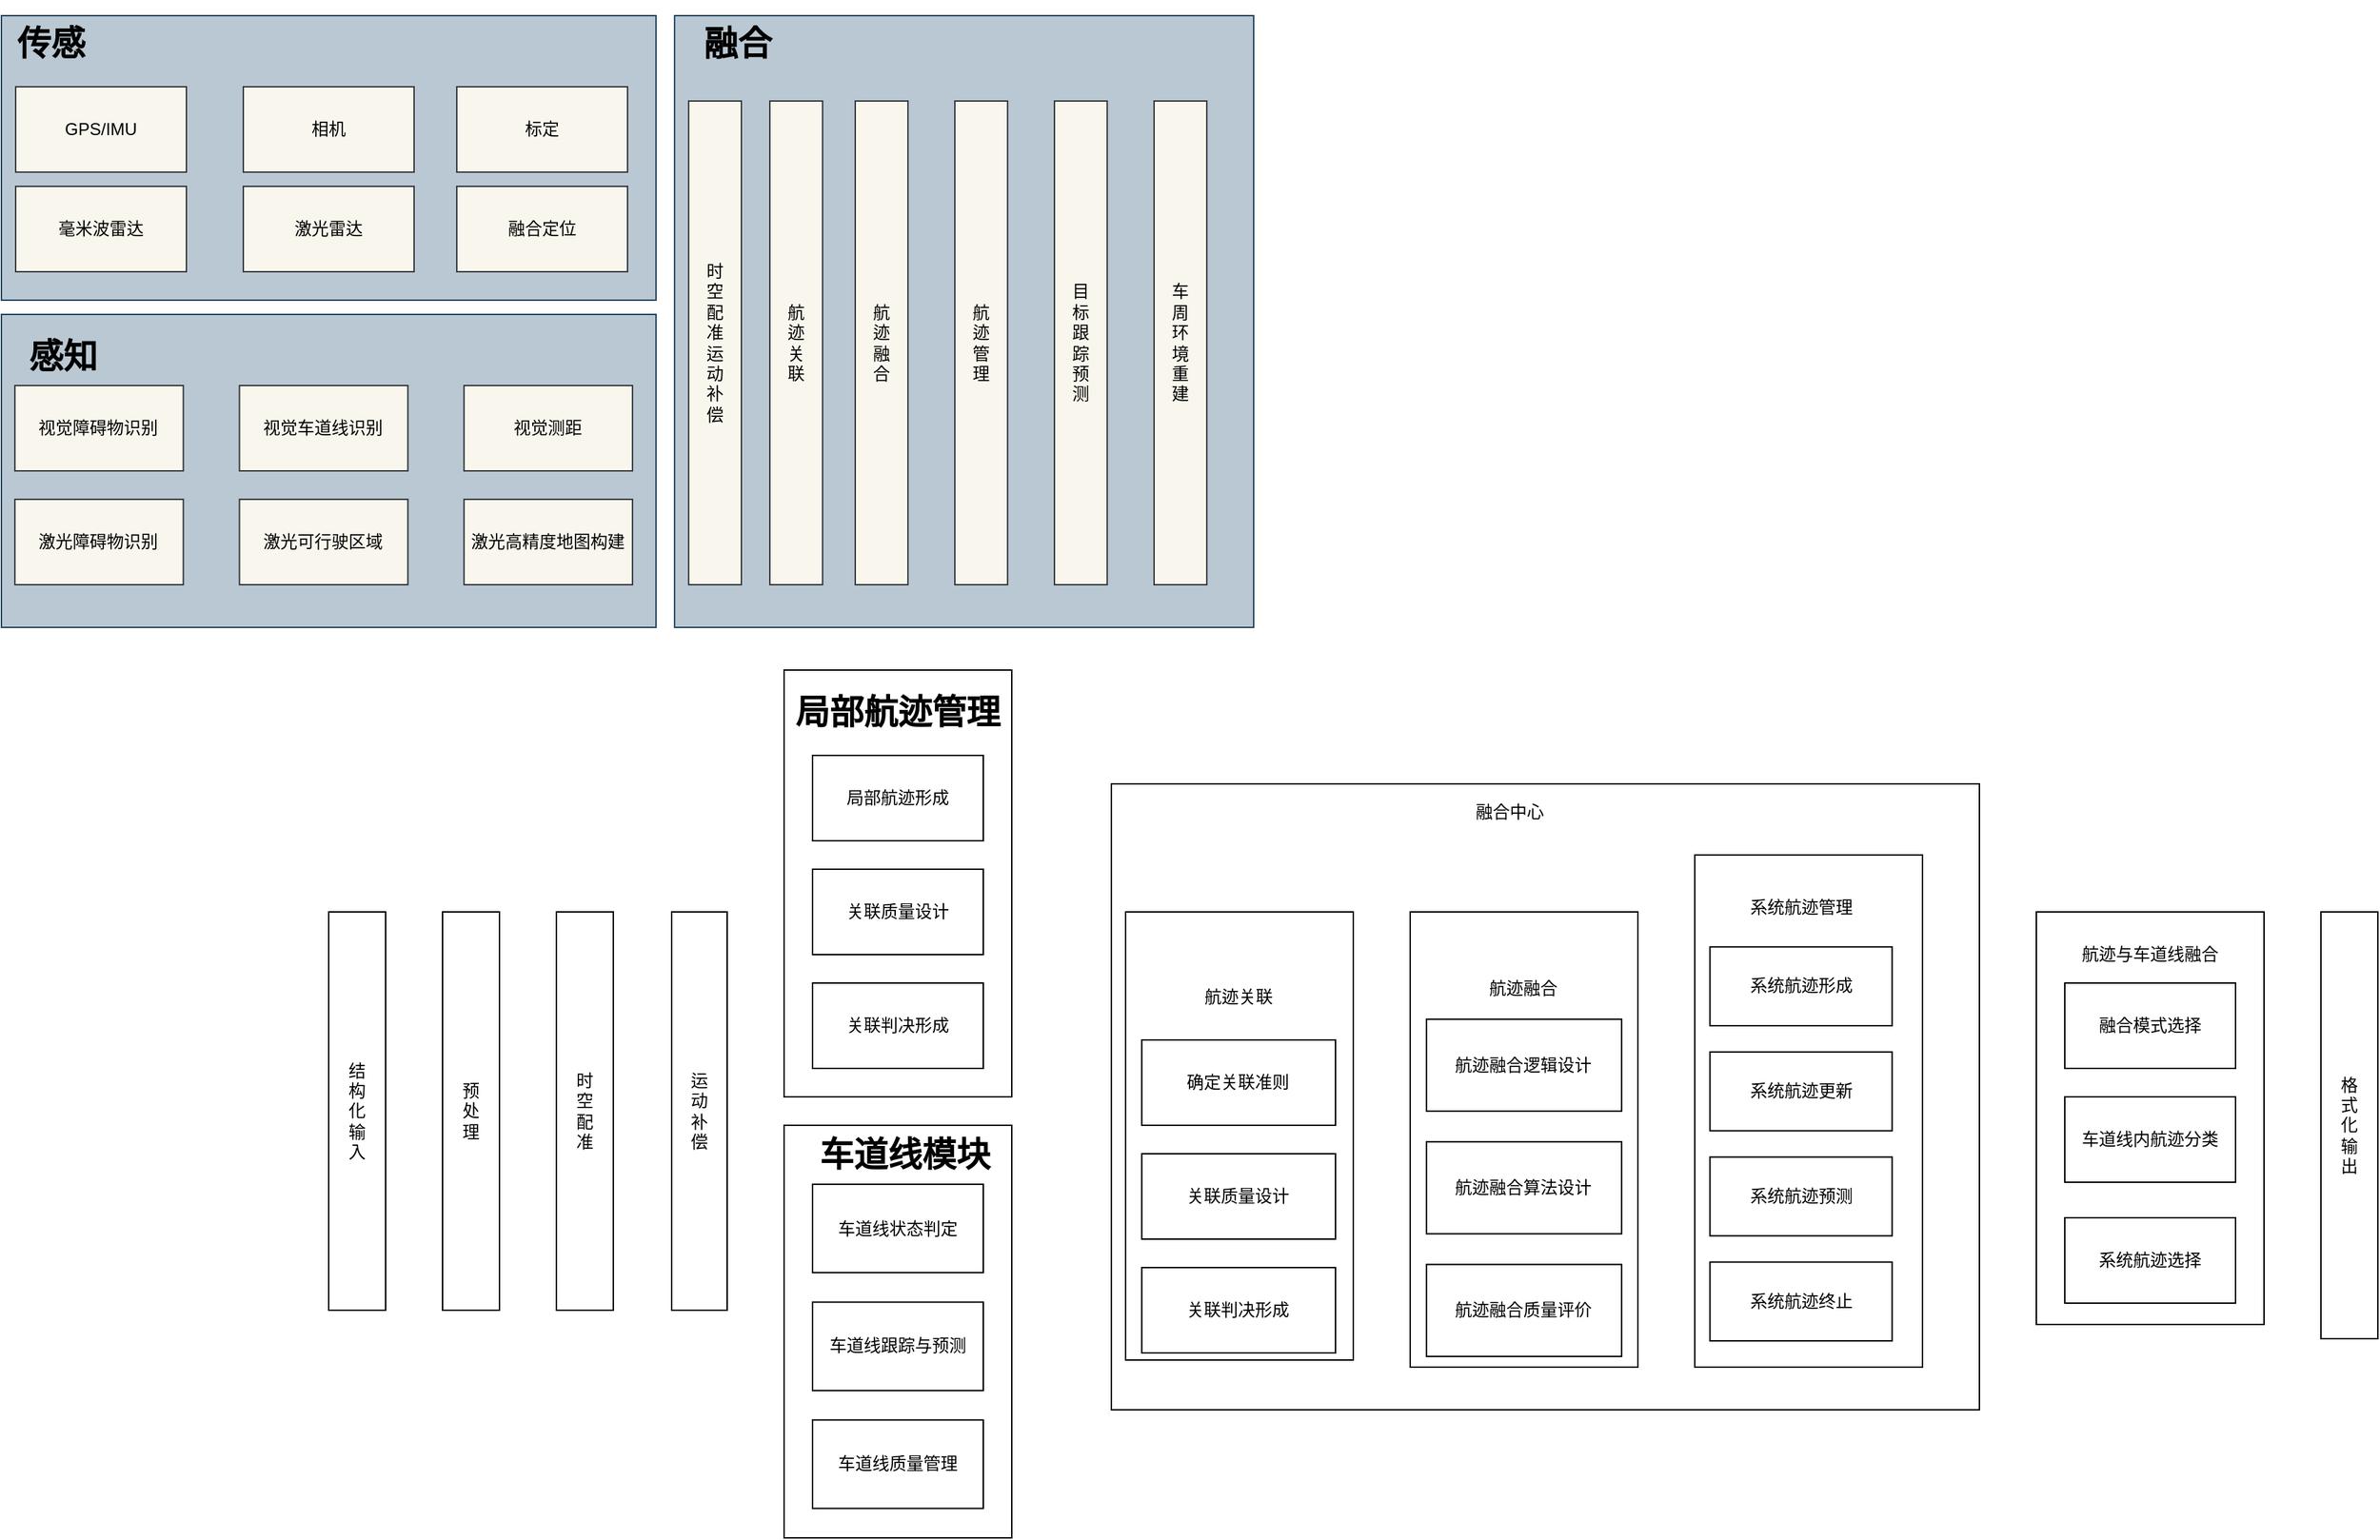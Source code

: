 <mxfile version="14.6.12" type="github">
  <diagram id="O4AEN3zp3_15e8FMVuli" name="第 1 页">
    <mxGraphModel dx="2076" dy="1014" grid="1" gridSize="10" guides="1" tooltips="1" connect="1" arrows="1" fold="1" page="1" pageScale="1" pageWidth="3300" pageHeight="4681" math="0" shadow="0">
      <root>
        <mxCell id="0" />
        <mxCell id="1" parent="0" />
        <mxCell id="v2yGj6eZFDMTaT8g41tm-107" value="" style="group" vertex="1" connectable="0" parent="1">
          <mxGeometry x="910" y="670" width="610" height="440" as="geometry" />
        </mxCell>
        <mxCell id="3C201Es5-cZDIYYvgIIJ-87" value="" style="rounded=0;whiteSpace=wrap;html=1;" parent="v2yGj6eZFDMTaT8g41tm-107" vertex="1">
          <mxGeometry width="610" height="440" as="geometry" />
        </mxCell>
        <mxCell id="3C201Es5-cZDIYYvgIIJ-88" value="融合中心" style="text;html=1;strokeColor=none;fillColor=none;align=center;verticalAlign=middle;whiteSpace=wrap;rounded=0;" parent="v2yGj6eZFDMTaT8g41tm-107" vertex="1">
          <mxGeometry x="250" y="10" width="60" height="20" as="geometry" />
        </mxCell>
        <mxCell id="3C201Es5-cZDIYYvgIIJ-50" value="" style="group;fillColor=#f5f5f5;strokeColor=#666666;fontColor=#333333;" parent="1" vertex="1" connectable="0">
          <mxGeometry x="130" y="130" width="460" height="200" as="geometry" />
        </mxCell>
        <mxCell id="3C201Es5-cZDIYYvgIIJ-47" value="" style="rounded=0;whiteSpace=wrap;html=1;fillColor=#bac8d3;strokeColor=#23445d;" parent="3C201Es5-cZDIYYvgIIJ-50" vertex="1">
          <mxGeometry width="460" height="200" as="geometry" />
        </mxCell>
        <mxCell id="3C201Es5-cZDIYYvgIIJ-40" value="GPS/IMU" style="rounded=0;whiteSpace=wrap;html=1;fillColor=#f9f7ed;strokeColor=#36393d;" parent="3C201Es5-cZDIYYvgIIJ-50" vertex="1">
          <mxGeometry x="10" y="50" width="120" height="60" as="geometry" />
        </mxCell>
        <mxCell id="3C201Es5-cZDIYYvgIIJ-41" value="相机" style="rounded=0;whiteSpace=wrap;html=1;fillColor=#f9f7ed;strokeColor=#36393d;" parent="3C201Es5-cZDIYYvgIIJ-50" vertex="1">
          <mxGeometry x="170" y="50" width="120" height="60" as="geometry" />
        </mxCell>
        <mxCell id="3C201Es5-cZDIYYvgIIJ-42" value="毫米波雷达" style="rounded=0;whiteSpace=wrap;html=1;fillColor=#f9f7ed;strokeColor=#36393d;" parent="3C201Es5-cZDIYYvgIIJ-50" vertex="1">
          <mxGeometry x="10" y="120" width="120" height="60" as="geometry" />
        </mxCell>
        <mxCell id="3C201Es5-cZDIYYvgIIJ-43" value="激光雷达" style="rounded=0;whiteSpace=wrap;html=1;fillColor=#f9f7ed;strokeColor=#36393d;" parent="3C201Es5-cZDIYYvgIIJ-50" vertex="1">
          <mxGeometry x="170" y="120" width="120" height="60" as="geometry" />
        </mxCell>
        <mxCell id="3C201Es5-cZDIYYvgIIJ-44" value="标定" style="rounded=0;whiteSpace=wrap;html=1;fillColor=#f9f7ed;strokeColor=#36393d;" parent="3C201Es5-cZDIYYvgIIJ-50" vertex="1">
          <mxGeometry x="320" y="50" width="120" height="60" as="geometry" />
        </mxCell>
        <mxCell id="3C201Es5-cZDIYYvgIIJ-45" value="融合定位" style="rounded=0;whiteSpace=wrap;html=1;fillColor=#f9f7ed;strokeColor=#36393d;" parent="3C201Es5-cZDIYYvgIIJ-50" vertex="1">
          <mxGeometry x="320" y="120" width="120" height="60" as="geometry" />
        </mxCell>
        <mxCell id="3C201Es5-cZDIYYvgIIJ-49" value="&lt;h1&gt;传感&lt;/h1&gt;" style="text;html=1;strokeColor=none;fillColor=none;align=center;verticalAlign=middle;whiteSpace=wrap;rounded=0;" parent="3C201Es5-cZDIYYvgIIJ-50" vertex="1">
          <mxGeometry y="10" width="70" height="20" as="geometry" />
        </mxCell>
        <mxCell id="3C201Es5-cZDIYYvgIIJ-58" value="" style="group;fillColor=none;" parent="1" vertex="1" connectable="0">
          <mxGeometry x="603.06" y="130" width="406.94" height="430" as="geometry" />
        </mxCell>
        <mxCell id="3C201Es5-cZDIYYvgIIJ-17" value="" style="rounded=0;whiteSpace=wrap;html=1;fillColor=#bac8d3;strokeColor=#23445d;" parent="3C201Es5-cZDIYYvgIIJ-58" vertex="1">
          <mxGeometry width="406.94" height="430" as="geometry" />
        </mxCell>
        <mxCell id="3C201Es5-cZDIYYvgIIJ-8" value="&lt;div align=&quot;center&quot;&gt;时&lt;/div&gt;&lt;div align=&quot;center&quot;&gt;空&lt;/div&gt;&lt;div align=&quot;center&quot;&gt;配&lt;/div&gt;&lt;div align=&quot;center&quot;&gt;准&lt;/div&gt;&lt;div align=&quot;center&quot;&gt;运&lt;/div&gt;&lt;div align=&quot;center&quot;&gt;动&lt;/div&gt;&lt;div align=&quot;center&quot;&gt;补&lt;/div&gt;&lt;div align=&quot;center&quot;&gt;偿&lt;/div&gt;" style="rounded=0;whiteSpace=wrap;html=1;fillColor=#f9f7ed;strokeColor=#36393d;align=center;" parent="3C201Es5-cZDIYYvgIIJ-58" vertex="1">
          <mxGeometry x="9.87" y="60" width="37.07" height="340" as="geometry" />
        </mxCell>
        <mxCell id="3C201Es5-cZDIYYvgIIJ-19" value="&lt;h1&gt;融合&lt;/h1&gt;" style="text;html=1;strokeColor=none;fillColor=none;align=center;verticalAlign=middle;whiteSpace=wrap;rounded=0;" parent="3C201Es5-cZDIYYvgIIJ-58" vertex="1">
          <mxGeometry x="9.865" y="10" width="69.048" height="20" as="geometry" />
        </mxCell>
        <mxCell id="3C201Es5-cZDIYYvgIIJ-51" value="&lt;div align=&quot;center&quot;&gt;航&lt;/div&gt;&lt;div align=&quot;center&quot;&gt;迹&lt;/div&gt;&lt;div align=&quot;center&quot;&gt;关&lt;/div&gt;&lt;div align=&quot;center&quot;&gt;联&lt;br&gt;&lt;/div&gt;" style="rounded=0;whiteSpace=wrap;html=1;fillColor=#f9f7ed;strokeColor=#36393d;align=center;" parent="3C201Es5-cZDIYYvgIIJ-58" vertex="1">
          <mxGeometry x="66.94" y="60" width="37.07" height="340" as="geometry" />
        </mxCell>
        <mxCell id="3C201Es5-cZDIYYvgIIJ-53" value="&lt;div align=&quot;center&quot;&gt;航&lt;/div&gt;&lt;div align=&quot;center&quot;&gt;迹&lt;/div&gt;&lt;div align=&quot;center&quot;&gt;融&lt;/div&gt;&lt;div align=&quot;center&quot;&gt;合&lt;br&gt;&lt;/div&gt;" style="rounded=0;whiteSpace=wrap;html=1;fillColor=#f9f7ed;strokeColor=#36393d;align=center;" parent="3C201Es5-cZDIYYvgIIJ-58" vertex="1">
          <mxGeometry x="126.94" y="60" width="37.07" height="340" as="geometry" />
        </mxCell>
        <mxCell id="3C201Es5-cZDIYYvgIIJ-54" value="&lt;div align=&quot;center&quot;&gt;航&lt;/div&gt;&lt;div align=&quot;center&quot;&gt;迹&lt;/div&gt;&lt;div align=&quot;center&quot;&gt;管&lt;/div&gt;&lt;div align=&quot;center&quot;&gt;理&lt;br&gt;&lt;/div&gt;" style="rounded=0;whiteSpace=wrap;html=1;fillColor=#f9f7ed;strokeColor=#36393d;align=center;" parent="3C201Es5-cZDIYYvgIIJ-58" vertex="1">
          <mxGeometry x="196.94" y="60" width="37.07" height="340" as="geometry" />
        </mxCell>
        <mxCell id="3C201Es5-cZDIYYvgIIJ-56" value="&lt;div&gt;目&lt;/div&gt;&lt;div&gt;标&lt;/div&gt;&lt;div&gt;跟&lt;/div&gt;&lt;div&gt;踪&lt;/div&gt;&lt;div&gt;预&lt;/div&gt;&lt;div&gt;测&lt;/div&gt;" style="rounded=0;whiteSpace=wrap;html=1;fillColor=#f9f7ed;strokeColor=#36393d;align=center;" parent="3C201Es5-cZDIYYvgIIJ-58" vertex="1">
          <mxGeometry x="266.94" y="60" width="37.07" height="340" as="geometry" />
        </mxCell>
        <mxCell id="3C201Es5-cZDIYYvgIIJ-57" value="&lt;div&gt;车&lt;/div&gt;&lt;div&gt;周&lt;/div&gt;&lt;div&gt;环&lt;/div&gt;&lt;div&gt;境&lt;/div&gt;&lt;div&gt;重&lt;/div&gt;&lt;div&gt;建&lt;/div&gt;" style="rounded=0;whiteSpace=wrap;html=1;fillColor=#f9f7ed;strokeColor=#36393d;align=center;" parent="3C201Es5-cZDIYYvgIIJ-58" vertex="1">
          <mxGeometry x="336.94" y="60" width="37.07" height="340" as="geometry" />
        </mxCell>
        <mxCell id="3C201Es5-cZDIYYvgIIJ-60" value="" style="group" parent="1" vertex="1" connectable="0">
          <mxGeometry x="130" y="340" width="460" height="220" as="geometry" />
        </mxCell>
        <mxCell id="3C201Es5-cZDIYYvgIIJ-16" value="" style="rounded=0;whiteSpace=wrap;html=1;fillColor=#bac8d3;strokeColor=#23445d;" parent="3C201Es5-cZDIYYvgIIJ-60" vertex="1">
          <mxGeometry width="460" height="220" as="geometry" />
        </mxCell>
        <mxCell id="3C201Es5-cZDIYYvgIIJ-1" value="视觉障碍物识别" style="rounded=0;whiteSpace=wrap;html=1;fillColor=#f9f7ed;strokeColor=#36393d;" parent="3C201Es5-cZDIYYvgIIJ-60" vertex="1">
          <mxGeometry x="9.456" y="50" width="118.367" height="60" as="geometry" />
        </mxCell>
        <mxCell id="3C201Es5-cZDIYYvgIIJ-2" value="视觉车道线识别" style="rounded=0;whiteSpace=wrap;html=1;fillColor=#f9f7ed;strokeColor=#36393d;" parent="3C201Es5-cZDIYYvgIIJ-60" vertex="1">
          <mxGeometry x="167.279" y="50" width="118.367" height="60" as="geometry" />
        </mxCell>
        <mxCell id="3C201Es5-cZDIYYvgIIJ-3" value="视觉测距" style="rounded=0;whiteSpace=wrap;html=1;fillColor=#f9f7ed;strokeColor=#36393d;" parent="3C201Es5-cZDIYYvgIIJ-60" vertex="1">
          <mxGeometry x="325.102" y="50" width="118.367" height="60" as="geometry" />
        </mxCell>
        <mxCell id="3C201Es5-cZDIYYvgIIJ-5" value="激光可行驶区域" style="rounded=0;whiteSpace=wrap;html=1;fillColor=#f9f7ed;strokeColor=#36393d;" parent="3C201Es5-cZDIYYvgIIJ-60" vertex="1">
          <mxGeometry x="167.279" y="130" width="118.367" height="60" as="geometry" />
        </mxCell>
        <mxCell id="3C201Es5-cZDIYYvgIIJ-6" value="激光障碍物识别" style="rounded=0;whiteSpace=wrap;html=1;fillColor=#f9f7ed;strokeColor=#36393d;" parent="3C201Es5-cZDIYYvgIIJ-60" vertex="1">
          <mxGeometry x="9.456" y="130" width="118.367" height="60" as="geometry" />
        </mxCell>
        <mxCell id="3C201Es5-cZDIYYvgIIJ-7" value="激光高精度地图构建" style="rounded=0;whiteSpace=wrap;html=1;fillColor=#f9f7ed;strokeColor=#36393d;" parent="3C201Es5-cZDIYYvgIIJ-60" vertex="1">
          <mxGeometry x="325.102" y="130" width="118.367" height="60" as="geometry" />
        </mxCell>
        <mxCell id="3C201Es5-cZDIYYvgIIJ-18" value="&lt;h1&gt;感知&lt;/h1&gt;" style="text;html=1;strokeColor=none;fillColor=none;align=center;verticalAlign=middle;whiteSpace=wrap;rounded=0;" parent="3C201Es5-cZDIYYvgIIJ-60" vertex="1">
          <mxGeometry x="9.456" y="20" width="69.048" height="20" as="geometry" />
        </mxCell>
        <mxCell id="3C201Es5-cZDIYYvgIIJ-61" value="&lt;div&gt;结&lt;/div&gt;&lt;div&gt;构&lt;/div&gt;&lt;div&gt;化&lt;/div&gt;&lt;div&gt;输&lt;/div&gt;&lt;div&gt;入&lt;/div&gt;" style="rounded=0;whiteSpace=wrap;html=1;" parent="1" vertex="1">
          <mxGeometry x="360" y="760" width="40" height="280" as="geometry" />
        </mxCell>
        <mxCell id="3C201Es5-cZDIYYvgIIJ-64" value="&lt;div&gt;预&lt;/div&gt;&lt;div&gt;处&lt;/div&gt;&lt;div&gt;理&lt;/div&gt;" style="rounded=0;whiteSpace=wrap;html=1;" parent="1" vertex="1">
          <mxGeometry x="440" y="760" width="40" height="280" as="geometry" />
        </mxCell>
        <mxCell id="3C201Es5-cZDIYYvgIIJ-65" value="&lt;div&gt;时&lt;/div&gt;&lt;div&gt;空&lt;/div&gt;&lt;div&gt;配&lt;/div&gt;&lt;div&gt;准&lt;/div&gt;" style="rounded=0;whiteSpace=wrap;html=1;" parent="1" vertex="1">
          <mxGeometry x="520" y="760" width="40" height="280" as="geometry" />
        </mxCell>
        <mxCell id="3C201Es5-cZDIYYvgIIJ-66" value="&lt;div&gt;运&lt;/div&gt;&lt;div&gt;动&lt;/div&gt;&lt;div&gt;补&lt;/div&gt;&lt;div&gt;偿&lt;/div&gt;" style="rounded=0;whiteSpace=wrap;html=1;" parent="1" vertex="1">
          <mxGeometry x="601" y="760" width="39" height="280" as="geometry" />
        </mxCell>
        <mxCell id="3C201Es5-cZDIYYvgIIJ-86" value="&lt;div&gt;格&lt;/div&gt;&lt;div&gt;式&lt;/div&gt;&lt;div&gt;化&lt;/div&gt;&lt;div&gt;输&lt;/div&gt;&lt;div&gt;出&lt;/div&gt;" style="rounded=0;whiteSpace=wrap;html=1;" parent="1" vertex="1">
          <mxGeometry x="1760" y="760" width="40" height="300" as="geometry" />
        </mxCell>
        <mxCell id="3C201Es5-cZDIYYvgIIJ-95" value="" style="group" parent="1" vertex="1" connectable="0">
          <mxGeometry x="680" y="910" width="160" height="290" as="geometry" />
        </mxCell>
        <mxCell id="3C201Es5-cZDIYYvgIIJ-92" value="" style="rounded=0;whiteSpace=wrap;html=1;" parent="3C201Es5-cZDIYYvgIIJ-95" vertex="1">
          <mxGeometry width="160" height="290" as="geometry" />
        </mxCell>
        <mxCell id="3C201Es5-cZDIYYvgIIJ-89" value="车道线状态判定" style="rounded=0;whiteSpace=wrap;html=1;" parent="3C201Es5-cZDIYYvgIIJ-95" vertex="1">
          <mxGeometry x="20" y="41.429" width="120" height="62.143" as="geometry" />
        </mxCell>
        <mxCell id="3C201Es5-cZDIYYvgIIJ-90" value="车道线跟踪与预测" style="rounded=0;whiteSpace=wrap;html=1;" parent="3C201Es5-cZDIYYvgIIJ-95" vertex="1">
          <mxGeometry x="20" y="124.286" width="120" height="62.143" as="geometry" />
        </mxCell>
        <mxCell id="3C201Es5-cZDIYYvgIIJ-91" value="车道线质量管理" style="rounded=0;whiteSpace=wrap;html=1;" parent="3C201Es5-cZDIYYvgIIJ-95" vertex="1">
          <mxGeometry x="20" y="207.143" width="120" height="62.143" as="geometry" />
        </mxCell>
        <mxCell id="3C201Es5-cZDIYYvgIIJ-93" value="&lt;h1&gt;车道线模块&lt;/h1&gt;" style="text;html=1;strokeColor=none;fillColor=none;align=center;verticalAlign=middle;whiteSpace=wrap;rounded=0;" parent="3C201Es5-cZDIYYvgIIJ-95" vertex="1">
          <mxGeometry x="20" y="10.357" width="130" height="20.714" as="geometry" />
        </mxCell>
        <mxCell id="3C201Es5-cZDIYYvgIIJ-98" value="" style="group" parent="1" vertex="1" connectable="0">
          <mxGeometry x="690" y="590" width="160" height="370" as="geometry" />
        </mxCell>
        <mxCell id="3C201Es5-cZDIYYvgIIJ-96" value="" style="rounded=0;whiteSpace=wrap;html=1;" parent="3C201Es5-cZDIYYvgIIJ-98" vertex="1">
          <mxGeometry x="-10" width="160" height="300" as="geometry" />
        </mxCell>
        <mxCell id="3C201Es5-cZDIYYvgIIJ-68" value="局部航迹形成" style="rounded=0;whiteSpace=wrap;html=1;" parent="3C201Es5-cZDIYYvgIIJ-98" vertex="1">
          <mxGeometry x="10" y="60" width="120" height="60" as="geometry" />
        </mxCell>
        <mxCell id="3C201Es5-cZDIYYvgIIJ-69" value="关联质量设计" style="rounded=0;whiteSpace=wrap;html=1;" parent="3C201Es5-cZDIYYvgIIJ-98" vertex="1">
          <mxGeometry x="10" y="140" width="120" height="60" as="geometry" />
        </mxCell>
        <mxCell id="3C201Es5-cZDIYYvgIIJ-70" value="关联判决形成" style="rounded=0;whiteSpace=wrap;html=1;" parent="3C201Es5-cZDIYYvgIIJ-98" vertex="1">
          <mxGeometry x="10" y="220" width="120" height="60" as="geometry" />
        </mxCell>
        <mxCell id="3C201Es5-cZDIYYvgIIJ-97" value="&lt;h1&gt;局部航迹管理&lt;/h1&gt;" style="text;html=1;strokeColor=none;fillColor=none;align=center;verticalAlign=middle;whiteSpace=wrap;rounded=0;" parent="3C201Es5-cZDIYYvgIIJ-98" vertex="1">
          <mxGeometry x="-10" y="20" width="160" height="20" as="geometry" />
        </mxCell>
        <mxCell id="v2yGj6eZFDMTaT8g41tm-99" value="" style="group" vertex="1" connectable="0" parent="1">
          <mxGeometry x="920" y="760" width="160" height="315" as="geometry" />
        </mxCell>
        <mxCell id="v2yGj6eZFDMTaT8g41tm-97" value="" style="rounded=0;whiteSpace=wrap;html=1;" vertex="1" parent="v2yGj6eZFDMTaT8g41tm-99">
          <mxGeometry width="160" height="315" as="geometry" />
        </mxCell>
        <mxCell id="3C201Es5-cZDIYYvgIIJ-100" value="确定关联准则" style="rounded=0;whiteSpace=wrap;html=1;" parent="v2yGj6eZFDMTaT8g41tm-99" vertex="1">
          <mxGeometry x="11.348" y="90" width="136.17" height="60" as="geometry" />
        </mxCell>
        <mxCell id="3C201Es5-cZDIYYvgIIJ-101" value="关联质量设计" style="rounded=0;whiteSpace=wrap;html=1;" parent="v2yGj6eZFDMTaT8g41tm-99" vertex="1">
          <mxGeometry x="11.348" y="170" width="136.17" height="60" as="geometry" />
        </mxCell>
        <mxCell id="3C201Es5-cZDIYYvgIIJ-102" value="关联判决形成" style="rounded=0;whiteSpace=wrap;html=1;" parent="v2yGj6eZFDMTaT8g41tm-99" vertex="1">
          <mxGeometry x="11.348" y="250" width="136.17" height="60" as="geometry" />
        </mxCell>
        <mxCell id="v2yGj6eZFDMTaT8g41tm-98" value="航迹关联" style="text;html=1;strokeColor=none;fillColor=none;align=center;verticalAlign=middle;whiteSpace=wrap;rounded=0;" vertex="1" parent="v2yGj6eZFDMTaT8g41tm-99">
          <mxGeometry x="44.255" y="50" width="71.489" height="20" as="geometry" />
        </mxCell>
        <mxCell id="v2yGj6eZFDMTaT8g41tm-102" value="" style="group" vertex="1" connectable="0" parent="1">
          <mxGeometry x="1120" y="760" width="160" height="320" as="geometry" />
        </mxCell>
        <mxCell id="v2yGj6eZFDMTaT8g41tm-100" value="" style="rounded=0;whiteSpace=wrap;html=1;" vertex="1" parent="v2yGj6eZFDMTaT8g41tm-102">
          <mxGeometry width="160" height="320" as="geometry" />
        </mxCell>
        <mxCell id="3C201Es5-cZDIYYvgIIJ-72" value="航迹融合逻辑设计" style="rounded=0;whiteSpace=wrap;html=1;" parent="v2yGj6eZFDMTaT8g41tm-102" vertex="1">
          <mxGeometry x="11.429" y="75.421" width="137.143" height="64.646" as="geometry" />
        </mxCell>
        <mxCell id="3C201Es5-cZDIYYvgIIJ-73" value="航迹融合算法设计" style="rounded=0;whiteSpace=wrap;html=1;" parent="v2yGj6eZFDMTaT8g41tm-102" vertex="1">
          <mxGeometry x="11.429" y="161.616" width="137.143" height="64.646" as="geometry" />
        </mxCell>
        <mxCell id="3C201Es5-cZDIYYvgIIJ-74" value="航迹融合质量评价" style="rounded=0;whiteSpace=wrap;html=1;" parent="v2yGj6eZFDMTaT8g41tm-102" vertex="1">
          <mxGeometry x="11.429" y="247.811" width="137.143" height="64.646" as="geometry" />
        </mxCell>
        <mxCell id="v2yGj6eZFDMTaT8g41tm-101" value="航迹融合" style="text;html=1;strokeColor=none;fillColor=none;align=center;verticalAlign=middle;whiteSpace=wrap;rounded=0;" vertex="1" parent="v2yGj6eZFDMTaT8g41tm-102">
          <mxGeometry x="51.429" y="43.098" width="57.143" height="21.549" as="geometry" />
        </mxCell>
        <mxCell id="v2yGj6eZFDMTaT8g41tm-105" value="" style="group" vertex="1" connectable="0" parent="1">
          <mxGeometry x="1320" y="720" width="160" height="360" as="geometry" />
        </mxCell>
        <mxCell id="v2yGj6eZFDMTaT8g41tm-96" value="" style="rounded=0;whiteSpace=wrap;html=1;" vertex="1" parent="v2yGj6eZFDMTaT8g41tm-105">
          <mxGeometry width="160" height="360" as="geometry" />
        </mxCell>
        <mxCell id="3C201Es5-cZDIYYvgIIJ-78" value="系统航迹预测" style="rounded=0;whiteSpace=wrap;html=1;" parent="v2yGj6eZFDMTaT8g41tm-105" vertex="1">
          <mxGeometry x="10.667" y="212.308" width="128" height="55.385" as="geometry" />
        </mxCell>
        <mxCell id="3C201Es5-cZDIYYvgIIJ-79" value="系统航迹形成" style="rounded=0;whiteSpace=wrap;html=1;" parent="v2yGj6eZFDMTaT8g41tm-105" vertex="1">
          <mxGeometry x="10.667" y="64.615" width="128" height="55.385" as="geometry" />
        </mxCell>
        <mxCell id="3C201Es5-cZDIYYvgIIJ-80" value="系统航迹更新" style="rounded=0;whiteSpace=wrap;html=1;" parent="v2yGj6eZFDMTaT8g41tm-105" vertex="1">
          <mxGeometry x="10.667" y="138.462" width="128" height="55.385" as="geometry" />
        </mxCell>
        <mxCell id="3C201Es5-cZDIYYvgIIJ-81" value="系统航迹终止" style="rounded=0;whiteSpace=wrap;html=1;" parent="v2yGj6eZFDMTaT8g41tm-105" vertex="1">
          <mxGeometry x="10.667" y="286.154" width="128" height="55.385" as="geometry" />
        </mxCell>
        <mxCell id="v2yGj6eZFDMTaT8g41tm-103" value="系统航迹管理" style="text;html=1;strokeColor=none;fillColor=none;align=center;verticalAlign=middle;whiteSpace=wrap;rounded=0;" vertex="1" parent="v2yGj6eZFDMTaT8g41tm-105">
          <mxGeometry x="26.667" y="27.692" width="96" height="18.462" as="geometry" />
        </mxCell>
        <mxCell id="v2yGj6eZFDMTaT8g41tm-113" value="" style="group" vertex="1" connectable="0" parent="1">
          <mxGeometry x="1560" y="760" width="160" height="290" as="geometry" />
        </mxCell>
        <mxCell id="v2yGj6eZFDMTaT8g41tm-108" value="" style="rounded=0;whiteSpace=wrap;html=1;" vertex="1" parent="v2yGj6eZFDMTaT8g41tm-113">
          <mxGeometry width="160" height="290" as="geometry" />
        </mxCell>
        <mxCell id="3C201Es5-cZDIYYvgIIJ-83" value="融合模式选择" style="rounded=0;whiteSpace=wrap;html=1;" parent="v2yGj6eZFDMTaT8g41tm-113" vertex="1">
          <mxGeometry x="20" y="50" width="120" height="60" as="geometry" />
        </mxCell>
        <mxCell id="3C201Es5-cZDIYYvgIIJ-84" value="车道线内航迹分类" style="rounded=0;whiteSpace=wrap;html=1;" parent="v2yGj6eZFDMTaT8g41tm-113" vertex="1">
          <mxGeometry x="20" y="130" width="120" height="60" as="geometry" />
        </mxCell>
        <mxCell id="3C201Es5-cZDIYYvgIIJ-85" value="系统航迹选择" style="rounded=0;whiteSpace=wrap;html=1;" parent="v2yGj6eZFDMTaT8g41tm-113" vertex="1">
          <mxGeometry x="20" y="215" width="120" height="60" as="geometry" />
        </mxCell>
        <mxCell id="v2yGj6eZFDMTaT8g41tm-110" value="航迹与车道线融合" style="text;html=1;strokeColor=none;fillColor=none;align=center;verticalAlign=middle;whiteSpace=wrap;rounded=0;" vertex="1" parent="v2yGj6eZFDMTaT8g41tm-113">
          <mxGeometry x="30" y="20" width="100" height="20" as="geometry" />
        </mxCell>
      </root>
    </mxGraphModel>
  </diagram>
</mxfile>
